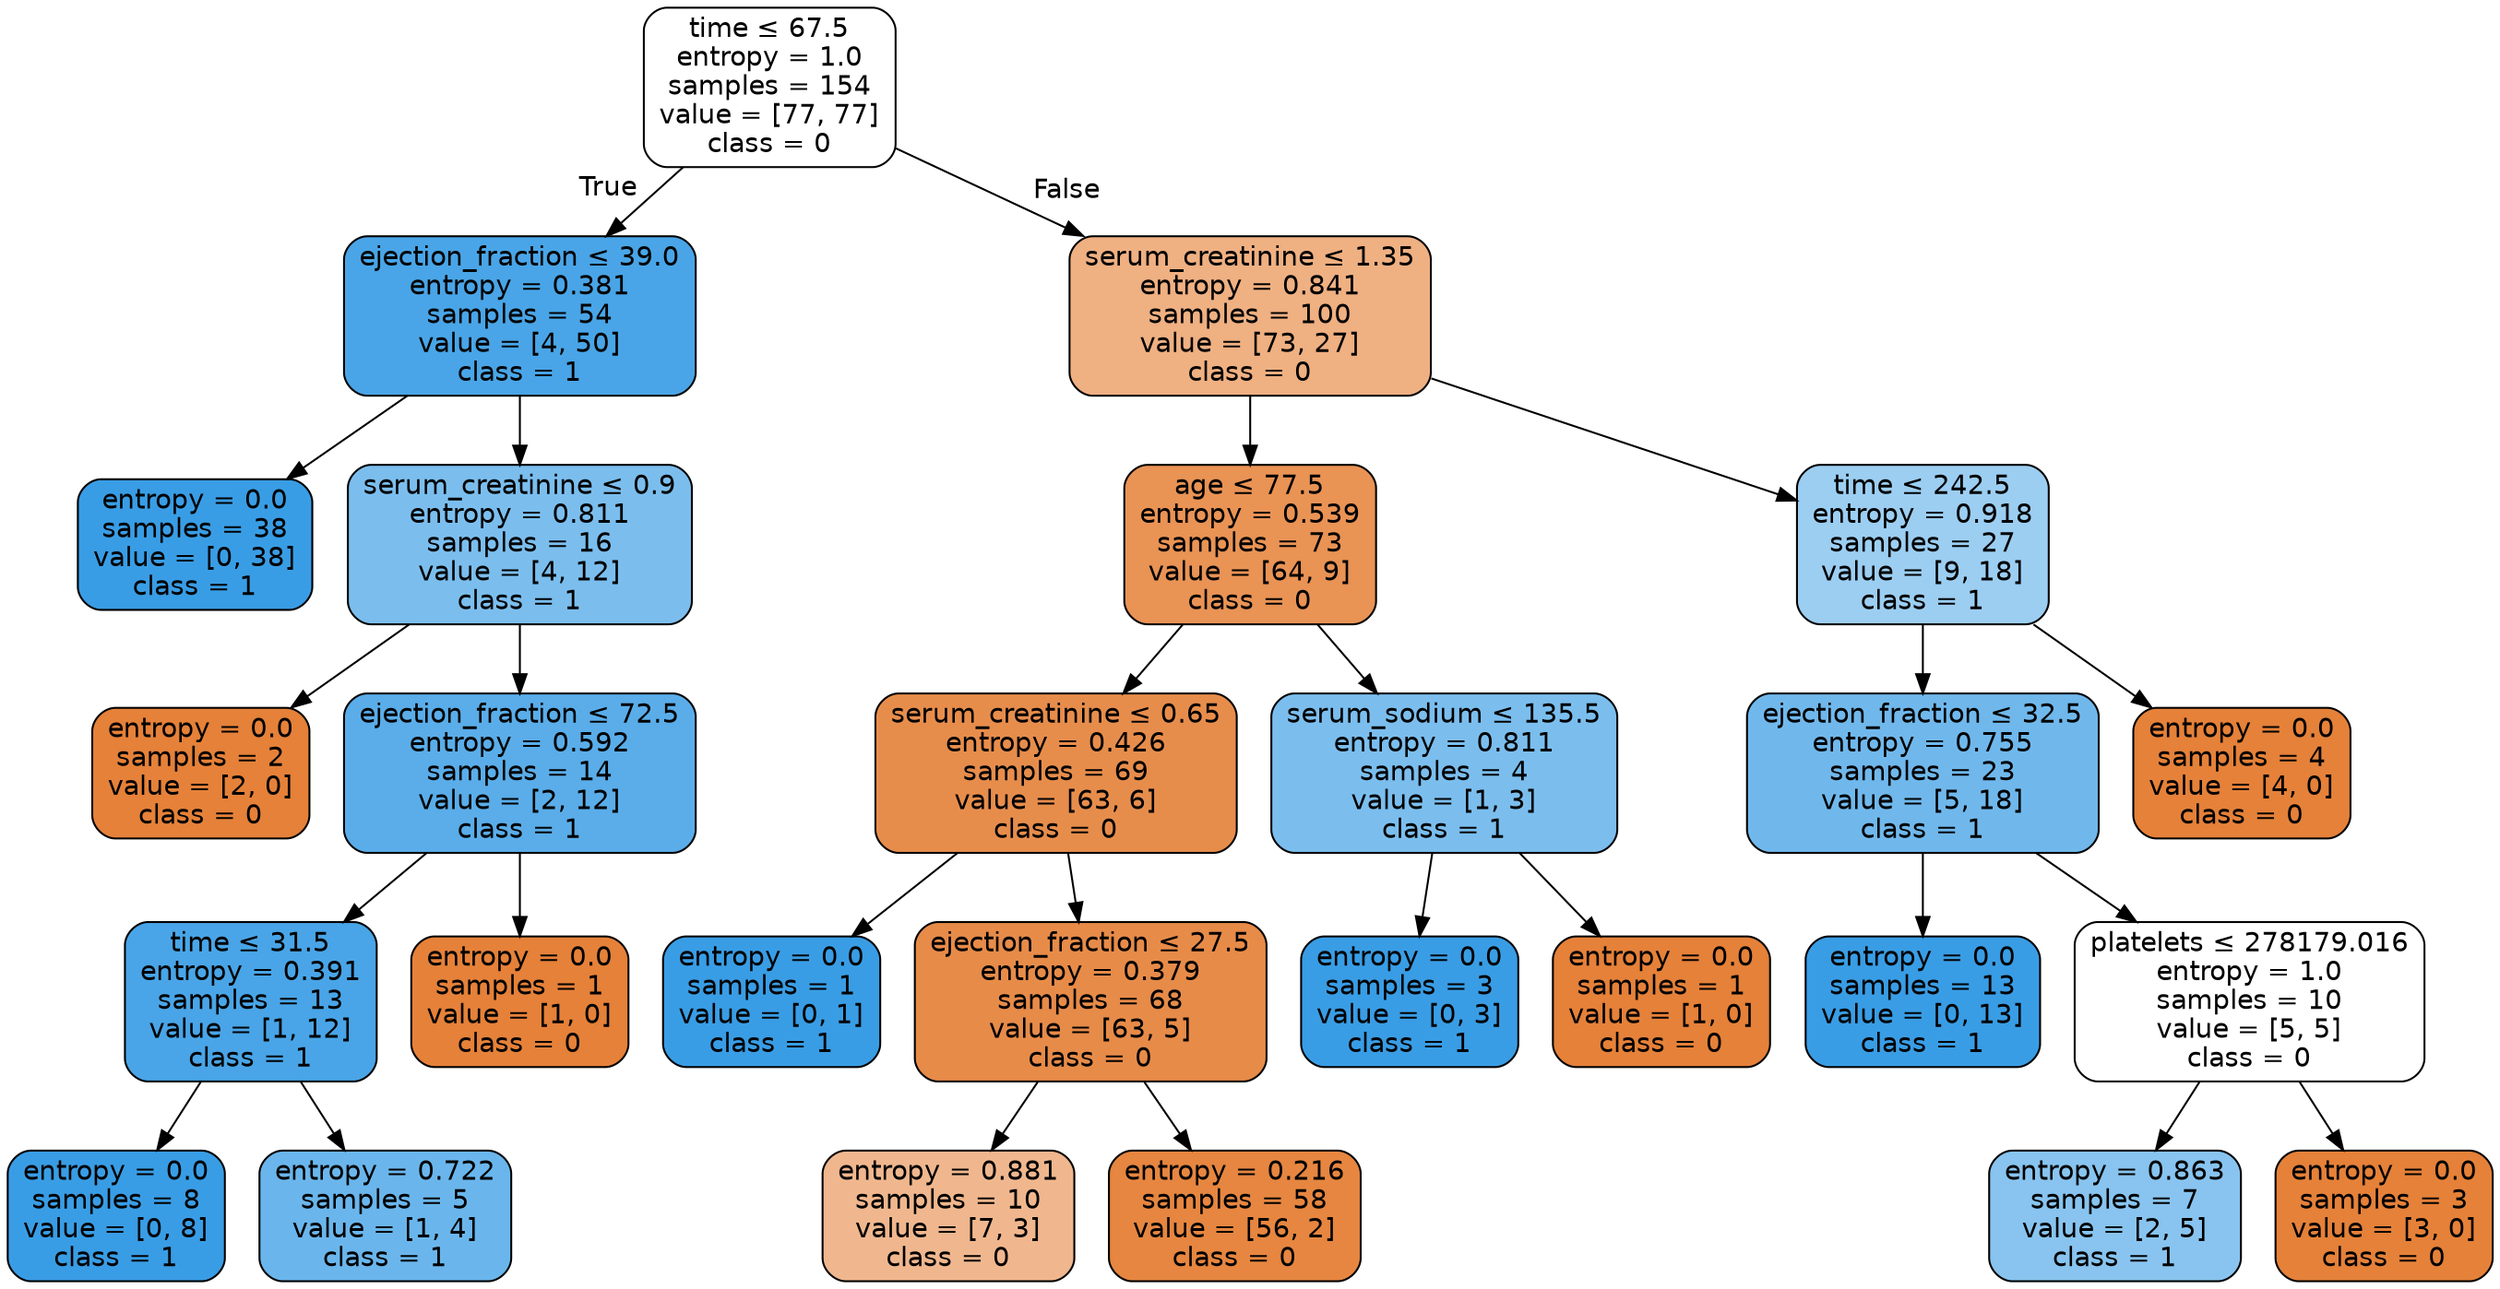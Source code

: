 digraph Tree {
node [shape=box, style="filled, rounded", color="black", fontname=helvetica] ;
edge [fontname=helvetica] ;
0 [label=<time &le; 67.5<br/>entropy = 1.0<br/>samples = 154<br/>value = [77, 77]<br/>class = 0>, fillcolor="#ffffff"] ;
1 [label=<ejection_fraction &le; 39.0<br/>entropy = 0.381<br/>samples = 54<br/>value = [4, 50]<br/>class = 1>, fillcolor="#49a5e7"] ;
0 -> 1 [labeldistance=2.5, labelangle=45, headlabel="True"] ;
2 [label=<entropy = 0.0<br/>samples = 38<br/>value = [0, 38]<br/>class = 1>, fillcolor="#399de5"] ;
1 -> 2 ;
3 [label=<serum_creatinine &le; 0.9<br/>entropy = 0.811<br/>samples = 16<br/>value = [4, 12]<br/>class = 1>, fillcolor="#7bbeee"] ;
1 -> 3 ;
4 [label=<entropy = 0.0<br/>samples = 2<br/>value = [2, 0]<br/>class = 0>, fillcolor="#e58139"] ;
3 -> 4 ;
5 [label=<ejection_fraction &le; 72.5<br/>entropy = 0.592<br/>samples = 14<br/>value = [2, 12]<br/>class = 1>, fillcolor="#5aade9"] ;
3 -> 5 ;
6 [label=<time &le; 31.5<br/>entropy = 0.391<br/>samples = 13<br/>value = [1, 12]<br/>class = 1>, fillcolor="#49a5e7"] ;
5 -> 6 ;
7 [label=<entropy = 0.0<br/>samples = 8<br/>value = [0, 8]<br/>class = 1>, fillcolor="#399de5"] ;
6 -> 7 ;
8 [label=<entropy = 0.722<br/>samples = 5<br/>value = [1, 4]<br/>class = 1>, fillcolor="#6ab6ec"] ;
6 -> 8 ;
9 [label=<entropy = 0.0<br/>samples = 1<br/>value = [1, 0]<br/>class = 0>, fillcolor="#e58139"] ;
5 -> 9 ;
10 [label=<serum_creatinine &le; 1.35<br/>entropy = 0.841<br/>samples = 100<br/>value = [73, 27]<br/>class = 0>, fillcolor="#efb082"] ;
0 -> 10 [labeldistance=2.5, labelangle=-45, headlabel="False"] ;
11 [label=<age &le; 77.5<br/>entropy = 0.539<br/>samples = 73<br/>value = [64, 9]<br/>class = 0>, fillcolor="#e99355"] ;
10 -> 11 ;
12 [label=<serum_creatinine &le; 0.65<br/>entropy = 0.426<br/>samples = 69<br/>value = [63, 6]<br/>class = 0>, fillcolor="#e78d4c"] ;
11 -> 12 ;
13 [label=<entropy = 0.0<br/>samples = 1<br/>value = [0, 1]<br/>class = 1>, fillcolor="#399de5"] ;
12 -> 13 ;
14 [label=<ejection_fraction &le; 27.5<br/>entropy = 0.379<br/>samples = 68<br/>value = [63, 5]<br/>class = 0>, fillcolor="#e78b49"] ;
12 -> 14 ;
15 [label=<entropy = 0.881<br/>samples = 10<br/>value = [7, 3]<br/>class = 0>, fillcolor="#f0b78e"] ;
14 -> 15 ;
16 [label=<entropy = 0.216<br/>samples = 58<br/>value = [56, 2]<br/>class = 0>, fillcolor="#e68640"] ;
14 -> 16 ;
17 [label=<serum_sodium &le; 135.5<br/>entropy = 0.811<br/>samples = 4<br/>value = [1, 3]<br/>class = 1>, fillcolor="#7bbeee"] ;
11 -> 17 ;
18 [label=<entropy = 0.0<br/>samples = 3<br/>value = [0, 3]<br/>class = 1>, fillcolor="#399de5"] ;
17 -> 18 ;
19 [label=<entropy = 0.0<br/>samples = 1<br/>value = [1, 0]<br/>class = 0>, fillcolor="#e58139"] ;
17 -> 19 ;
20 [label=<time &le; 242.5<br/>entropy = 0.918<br/>samples = 27<br/>value = [9, 18]<br/>class = 1>, fillcolor="#9ccef2"] ;
10 -> 20 ;
21 [label=<ejection_fraction &le; 32.5<br/>entropy = 0.755<br/>samples = 23<br/>value = [5, 18]<br/>class = 1>, fillcolor="#70b8ec"] ;
20 -> 21 ;
22 [label=<entropy = 0.0<br/>samples = 13<br/>value = [0, 13]<br/>class = 1>, fillcolor="#399de5"] ;
21 -> 22 ;
23 [label=<platelets &le; 278179.016<br/>entropy = 1.0<br/>samples = 10<br/>value = [5, 5]<br/>class = 0>, fillcolor="#ffffff"] ;
21 -> 23 ;
24 [label=<entropy = 0.863<br/>samples = 7<br/>value = [2, 5]<br/>class = 1>, fillcolor="#88c4ef"] ;
23 -> 24 ;
25 [label=<entropy = 0.0<br/>samples = 3<br/>value = [3, 0]<br/>class = 0>, fillcolor="#e58139"] ;
23 -> 25 ;
26 [label=<entropy = 0.0<br/>samples = 4<br/>value = [4, 0]<br/>class = 0>, fillcolor="#e58139"] ;
20 -> 26 ;
}